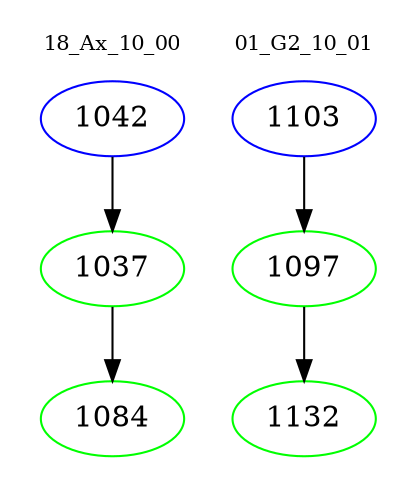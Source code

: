 digraph{
subgraph cluster_0 {
color = white
label = "18_Ax_10_00";
fontsize=10;
T0_1042 [label="1042", color="blue"]
T0_1042 -> T0_1037 [color="black"]
T0_1037 [label="1037", color="green"]
T0_1037 -> T0_1084 [color="black"]
T0_1084 [label="1084", color="green"]
}
subgraph cluster_1 {
color = white
label = "01_G2_10_01";
fontsize=10;
T1_1103 [label="1103", color="blue"]
T1_1103 -> T1_1097 [color="black"]
T1_1097 [label="1097", color="green"]
T1_1097 -> T1_1132 [color="black"]
T1_1132 [label="1132", color="green"]
}
}
